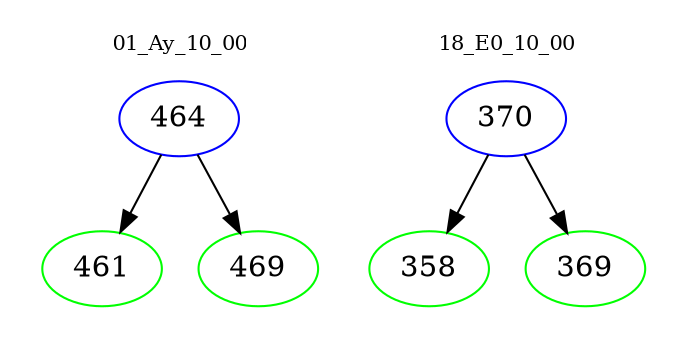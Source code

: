 digraph{
subgraph cluster_0 {
color = white
label = "01_Ay_10_00";
fontsize=10;
T0_464 [label="464", color="blue"]
T0_464 -> T0_461 [color="black"]
T0_461 [label="461", color="green"]
T0_464 -> T0_469 [color="black"]
T0_469 [label="469", color="green"]
}
subgraph cluster_1 {
color = white
label = "18_E0_10_00";
fontsize=10;
T1_370 [label="370", color="blue"]
T1_370 -> T1_358 [color="black"]
T1_358 [label="358", color="green"]
T1_370 -> T1_369 [color="black"]
T1_369 [label="369", color="green"]
}
}
